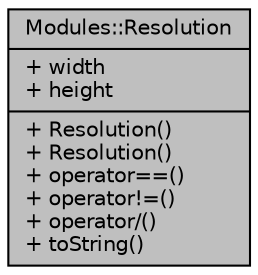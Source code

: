 digraph "Modules::Resolution"
{
 // INTERACTIVE_SVG=YES
  edge [fontname="Helvetica",fontsize="10",labelfontname="Helvetica",labelfontsize="10"];
  node [fontname="Helvetica",fontsize="10",shape=record];
  Node1 [label="{Modules::Resolution\n|+ width\l+ height\l|+ Resolution()\l+ Resolution()\l+ operator==()\l+ operator!=()\l+ operator/()\l+ toString()\l}",height=0.2,width=0.4,color="black", fillcolor="grey75", style="filled", fontcolor="black"];
}

